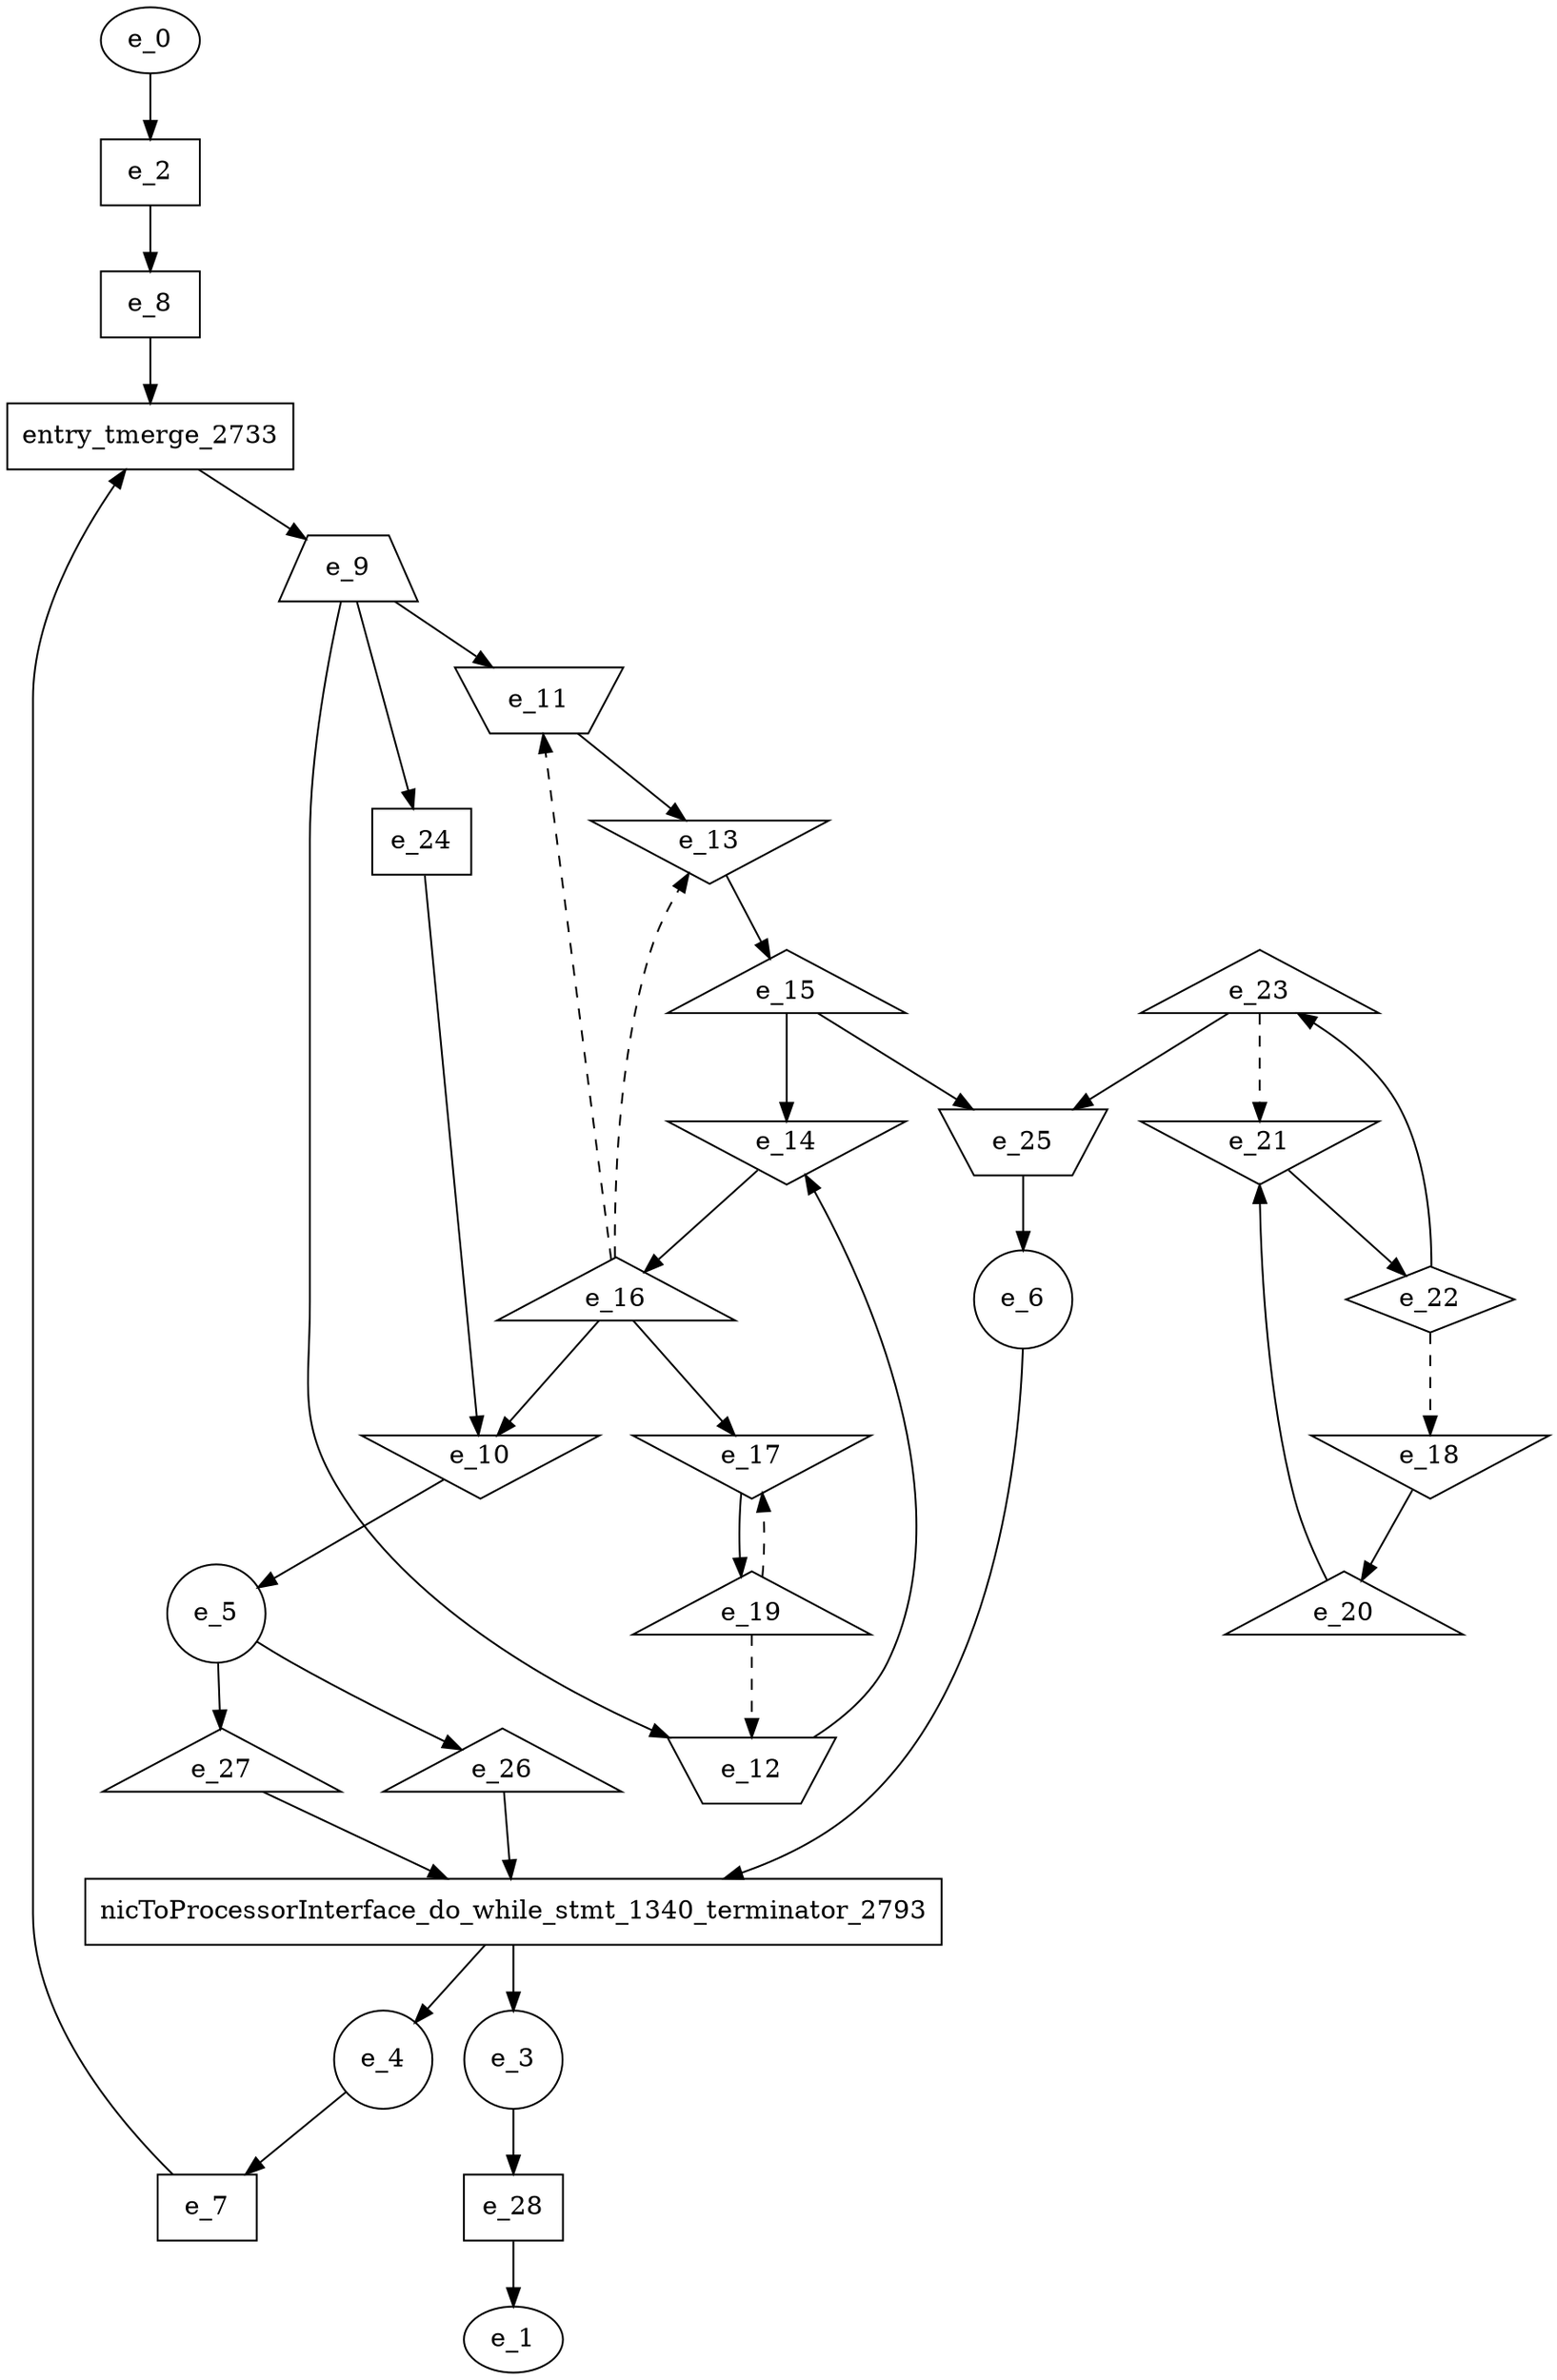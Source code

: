 digraph control_path {
  e_0: entry_node : n ;
  e_1: exit_node : s ;
  e_2 [shape = dot];
  e_3 [shape = circle];
  e_4 [shape = circle];
  e_5 [shape = circle];
  e_6 [shape = circle];
  e_7 [shape = dot];
  e_8 [shape = dot];
  e_9 [shape = trapezium];
  e_10 [shape = invtriangle];
  e_11 [shape = invtrapezium];
  e_12 [shape = invtrapezium];
  e_13 [shape = invtriangle];
  e_14 [shape = invtriangle];
  e_15 [shape = triangle];
  e_16 [shape = triangle];
  e_17 [shape = invtriangle];
  e_18 [shape = invtriangle];
  e_19 [shape = triangle];
  e_20 [shape = triangle];
  e_21 [shape = invtriangle];
  e_22 [shape = diamond];
  e_23 [shape = triangle];
  e_24 [shape = dot];
  e_25 [shape = invtrapezium];
  e_26 [shape = triangle];
  e_27 [shape = triangle];
  e_28 [shape = dot];
  e_28 -> e_1;
  e_0 -> e_2;
  e_10 -> e_5;
  e_25 -> e_6;
  e_4 -> e_7;
  e_2 -> e_8;
  e_16 -> e_10;
  e_24 -> e_10;
  e_9 -> e_11;
  e_16 -> e_11[style = dashed];
  e_9 -> e_12;
  e_19 -> e_12[style = dashed];
  e_11 -> e_13;
  e_16 -> e_13[style = dashed];
  e_12 -> e_14;
  e_15 -> e_14;
  e_13 -> e_15;
  e_14 -> e_16;
  e_16 -> e_17;
  e_19 -> e_17[style = dashed];
  e_22 -> e_18[style = dashed];
  e_17 -> e_19;
  e_18 -> e_20;
  e_20 -> e_21;
  e_23 -> e_21[style = dashed];
  e_21 -> e_22;
  e_22 -> e_23;
  e_9 -> e_24;
  e_15 -> e_25;
  e_23 -> e_25;
  e_5 -> e_26;
  e_5 -> e_27;
  e_3 -> e_28;
  nicToProcessorInterface_do_while_stmt_1340_terminator_2793 [shape=rectangle];
e_6 -> nicToProcessorInterface_do_while_stmt_1340_terminator_2793;
e_27 -> nicToProcessorInterface_do_while_stmt_1340_terminator_2793;
e_26 -> nicToProcessorInterface_do_while_stmt_1340_terminator_2793;
nicToProcessorInterface_do_while_stmt_1340_terminator_2793 -> e_4;
nicToProcessorInterface_do_while_stmt_1340_terminator_2793 -> e_3;
entry_tmerge_2733 [shape = rectangle]; 
e_7 -> entry_tmerge_2733;
e_8 -> entry_tmerge_2733;
entry_tmerge_2733 -> e_9;
}
